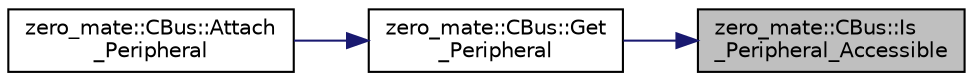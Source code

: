 digraph "zero_mate::CBus::Is_Peripheral_Accessible"
{
 // LATEX_PDF_SIZE
  bgcolor="transparent";
  edge [fontname="Helvetica",fontsize="10",labelfontname="Helvetica",labelfontsize="10"];
  node [fontname="Helvetica",fontsize="10",shape=record];
  rankdir="RL";
  Node1 [label="zero_mate::CBus::Is\l_Peripheral_Accessible",height=0.2,width=0.4,color="black", fillcolor="grey75", style="filled", fontcolor="black",tooltip="Checks if a peripheral was found and is accessible."];
  Node1 -> Node2 [dir="back",color="midnightblue",fontsize="10",style="solid",fontname="Helvetica"];
  Node2 [label="zero_mate::CBus::Get\l_Peripheral",height=0.2,width=0.4,color="black",URL="$classzero__mate_1_1CBus.html#a016eb46a0e573ea1e37e5c51643ca69f",tooltip="Returns the corresponding peripheral based on the given address."];
  Node2 -> Node3 [dir="back",color="midnightblue",fontsize="10",style="solid",fontname="Helvetica"];
  Node3 [label="zero_mate::CBus::Attach\l_Peripheral",height=0.2,width=0.4,color="black",URL="$classzero__mate_1_1CBus.html#a73e2222c5c3a5474f46a9011a50c1c7f",tooltip="Attaches a peripheral to the bus."];
}

